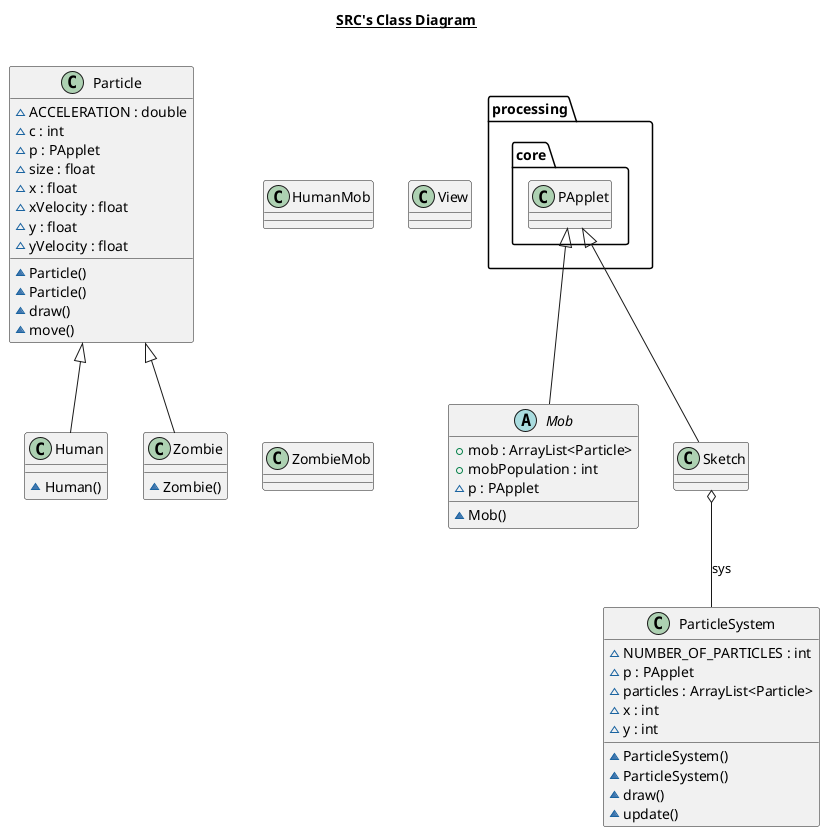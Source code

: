 @startuml

title __SRC's Class Diagram__\n

    class Human {
        ~ Human()
    }

    class HumanMob {
    }

    abstract class Mob {
        + mob : ArrayList<Particle>
        + mobPopulation : int
        ~ p : PApplet
        ~ Mob()
    }

    class Particle {
        ~ ACCELERATION : double
        ~ c : int
        ~ p : PApplet
        ~ size : float
        ~ x : float
        ~ xVelocity : float
        ~ y : float
        ~ yVelocity : float
        ~ Particle()
        ~ Particle()
        ~ draw()
        ~ move()
    }
  


    class ParticleSystem {
        ~ NUMBER_OF_PARTICLES : int
        ~ p : PApplet
        ~ particles : ArrayList<Particle>
        ~ x : int
        ~ y : int
        ~ ParticleSystem()
        ~ ParticleSystem()
        ~ draw()
        ~ update()
    }

    class View {
    }

    class Zombie {
        ~ Zombie()
    }

    class ZombieMob {
    }


  Human -up-|> Particle
  Mob -up-|> processing.core.PApplet
  Sketch -up-|> processing.core.PApplet
  Sketch o-- ParticleSystem : sys
  Zombie -up-|> Particle

@enduml
